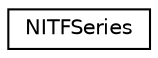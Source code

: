 digraph "Graphical Class Hierarchy"
{
  edge [fontname="Helvetica",fontsize="10",labelfontname="Helvetica",labelfontsize="10"];
  node [fontname="Helvetica",fontsize="10",shape=record];
  rankdir="LR";
  Node1 [label="NITFSeries",height=0.2,width=0.4,color="black", fillcolor="white", style="filled",URL="$nitflib_8h.html#structNITFSeries"];
}
